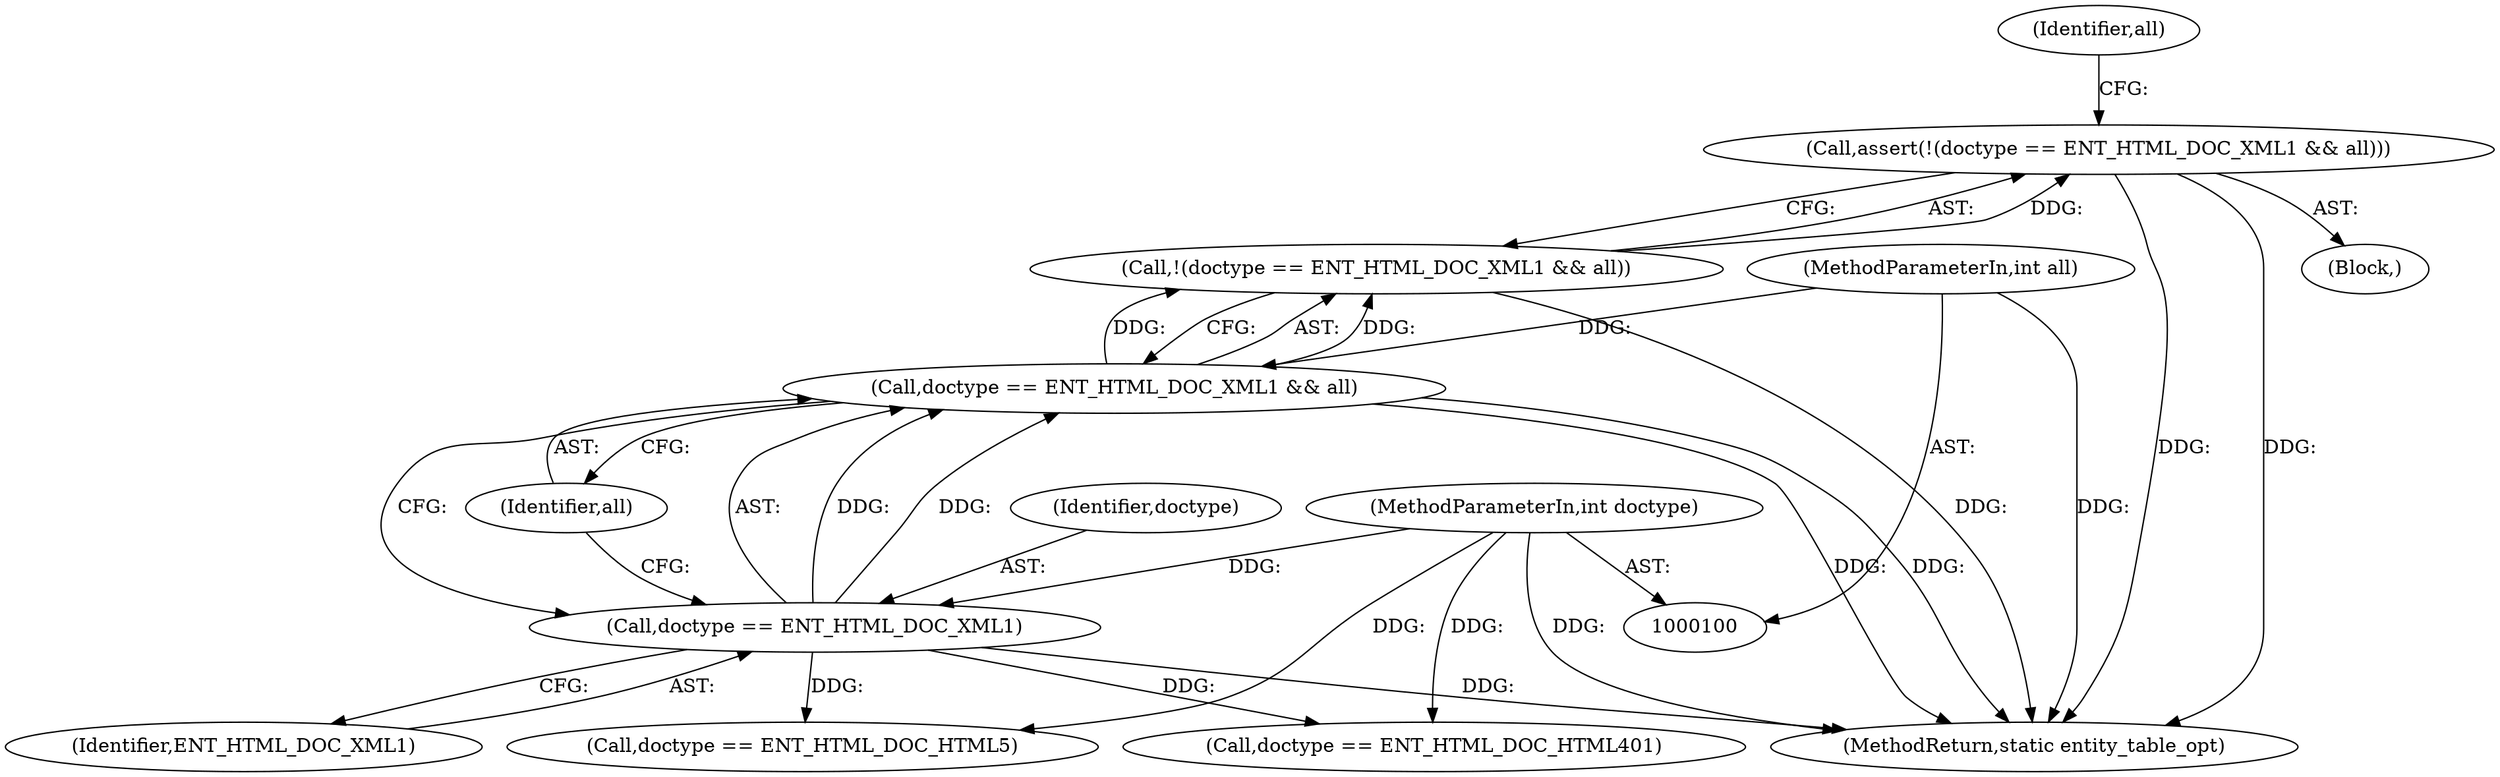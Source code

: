 digraph "0_php-src_0da8b8b801f9276359262f1ef8274c7812d3dfda?w=1_1@API" {
"1000107" [label="(Call,assert(!(doctype == ENT_HTML_DOC_XML1 && all)))"];
"1000108" [label="(Call,!(doctype == ENT_HTML_DOC_XML1 && all))"];
"1000109" [label="(Call,doctype == ENT_HTML_DOC_XML1 && all)"];
"1000110" [label="(Call,doctype == ENT_HTML_DOC_XML1)"];
"1000102" [label="(MethodParameterIn,int doctype)"];
"1000101" [label="(MethodParameterIn,int all)"];
"1000109" [label="(Call,doctype == ENT_HTML_DOC_XML1 && all)"];
"1000102" [label="(MethodParameterIn,int doctype)"];
"1000122" [label="(Call,doctype == ENT_HTML_DOC_HTML5)"];
"1000141" [label="(MethodReturn,static entity_table_opt)"];
"1000110" [label="(Call,doctype == ENT_HTML_DOC_XML1)"];
"1000112" [label="(Identifier,ENT_HTML_DOC_XML1)"];
"1000111" [label="(Identifier,doctype)"];
"1000113" [label="(Identifier,all)"];
"1000101" [label="(MethodParameterIn,int all)"];
"1000108" [label="(Call,!(doctype == ENT_HTML_DOC_XML1 && all))"];
"1000103" [label="(Block,)"];
"1000134" [label="(Call,doctype == ENT_HTML_DOC_HTML401)"];
"1000107" [label="(Call,assert(!(doctype == ENT_HTML_DOC_XML1 && all)))"];
"1000115" [label="(Identifier,all)"];
"1000107" -> "1000103"  [label="AST: "];
"1000107" -> "1000108"  [label="CFG: "];
"1000108" -> "1000107"  [label="AST: "];
"1000115" -> "1000107"  [label="CFG: "];
"1000107" -> "1000141"  [label="DDG: "];
"1000107" -> "1000141"  [label="DDG: "];
"1000108" -> "1000107"  [label="DDG: "];
"1000108" -> "1000109"  [label="CFG: "];
"1000109" -> "1000108"  [label="AST: "];
"1000108" -> "1000141"  [label="DDG: "];
"1000109" -> "1000108"  [label="DDG: "];
"1000109" -> "1000108"  [label="DDG: "];
"1000109" -> "1000110"  [label="CFG: "];
"1000109" -> "1000113"  [label="CFG: "];
"1000110" -> "1000109"  [label="AST: "];
"1000113" -> "1000109"  [label="AST: "];
"1000109" -> "1000141"  [label="DDG: "];
"1000109" -> "1000141"  [label="DDG: "];
"1000110" -> "1000109"  [label="DDG: "];
"1000110" -> "1000109"  [label="DDG: "];
"1000101" -> "1000109"  [label="DDG: "];
"1000110" -> "1000112"  [label="CFG: "];
"1000111" -> "1000110"  [label="AST: "];
"1000112" -> "1000110"  [label="AST: "];
"1000113" -> "1000110"  [label="CFG: "];
"1000110" -> "1000141"  [label="DDG: "];
"1000102" -> "1000110"  [label="DDG: "];
"1000110" -> "1000122"  [label="DDG: "];
"1000110" -> "1000134"  [label="DDG: "];
"1000102" -> "1000100"  [label="AST: "];
"1000102" -> "1000141"  [label="DDG: "];
"1000102" -> "1000122"  [label="DDG: "];
"1000102" -> "1000134"  [label="DDG: "];
"1000101" -> "1000100"  [label="AST: "];
"1000101" -> "1000141"  [label="DDG: "];
}
